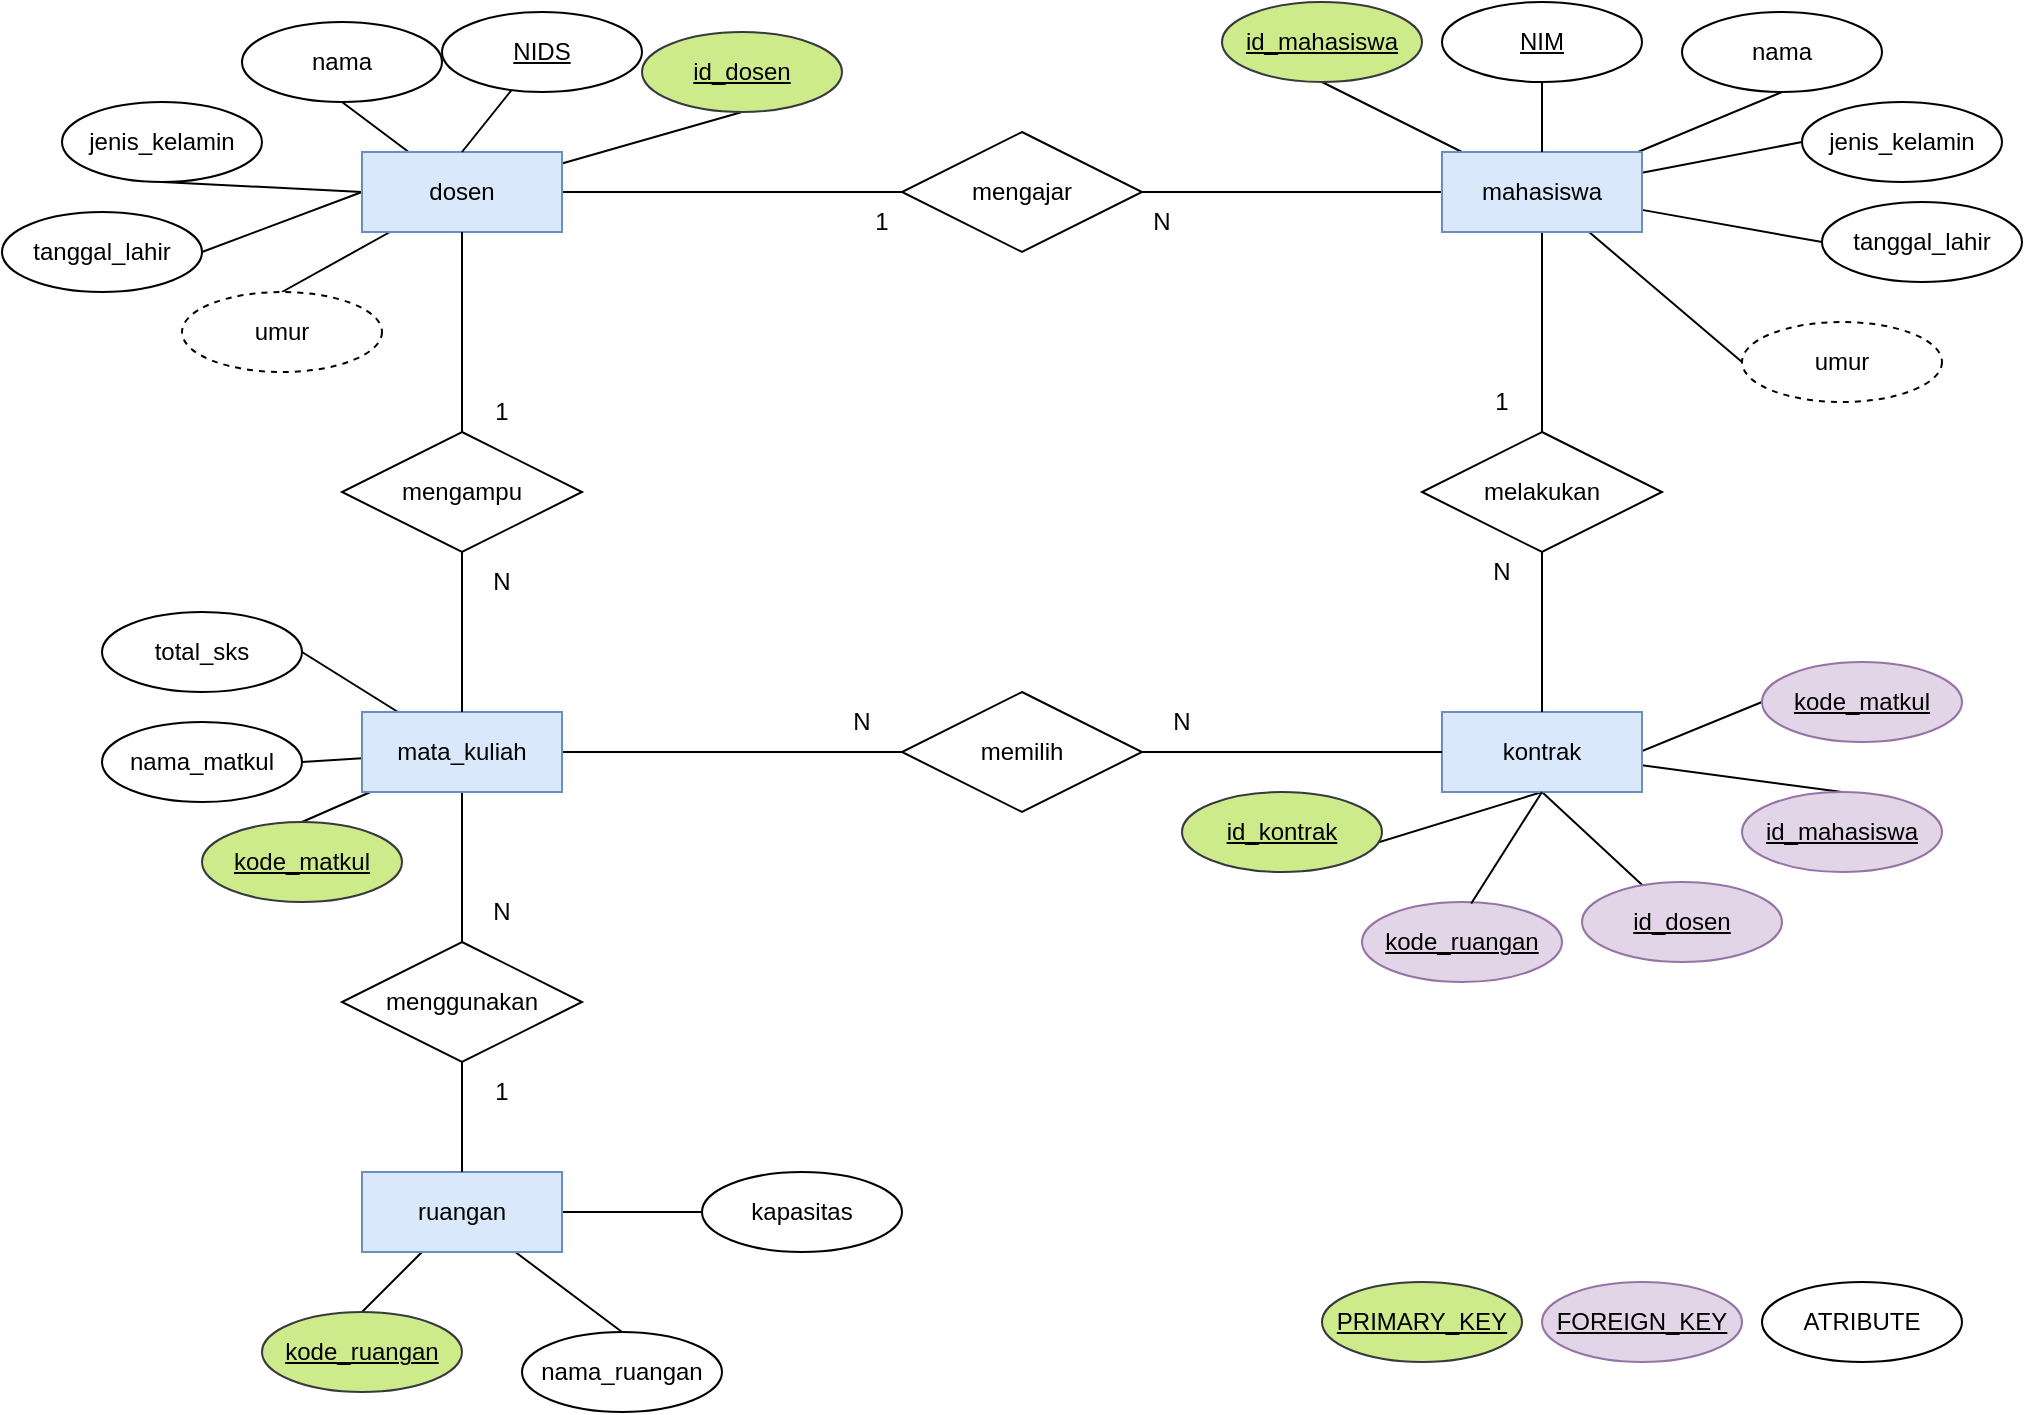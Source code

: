 <mxfile version="26.2.9">
  <diagram name="Page-1" id="nJyo6OV2TYeDhV0pLNsA">
    <mxGraphModel dx="1589" dy="849" grid="1" gridSize="10" guides="1" tooltips="1" connect="1" arrows="1" fold="1" page="1" pageScale="1" pageWidth="850" pageHeight="1100" math="0" shadow="0">
      <root>
        <mxCell id="0" />
        <mxCell id="1" parent="0" />
        <mxCell id="Sm-z-VBrJLyujy-IbQeb-9" style="rounded=0;orthogonalLoop=1;jettySize=auto;html=1;entryX=0.5;entryY=1;entryDx=0;entryDy=0;endArrow=none;startFill=0;" parent="1" source="Sm-z-VBrJLyujy-IbQeb-4" target="Sm-z-VBrJLyujy-IbQeb-5" edge="1">
          <mxGeometry relative="1" as="geometry" />
        </mxCell>
        <mxCell id="Sm-z-VBrJLyujy-IbQeb-10" style="rounded=0;orthogonalLoop=1;jettySize=auto;html=1;entryX=0.5;entryY=1;entryDx=0;entryDy=0;endArrow=none;startFill=0;" parent="1" source="Sm-z-VBrJLyujy-IbQeb-4" target="Sm-z-VBrJLyujy-IbQeb-6" edge="1">
          <mxGeometry relative="1" as="geometry" />
        </mxCell>
        <mxCell id="Sm-z-VBrJLyujy-IbQeb-11" style="rounded=0;orthogonalLoop=1;jettySize=auto;html=1;entryX=0;entryY=0.5;entryDx=0;entryDy=0;endArrow=none;startFill=0;" parent="1" source="Sm-z-VBrJLyujy-IbQeb-4" target="Sm-z-VBrJLyujy-IbQeb-7" edge="1">
          <mxGeometry relative="1" as="geometry" />
        </mxCell>
        <mxCell id="Sm-z-VBrJLyujy-IbQeb-12" style="rounded=0;orthogonalLoop=1;jettySize=auto;html=1;entryX=0;entryY=0.5;entryDx=0;entryDy=0;endArrow=none;startFill=0;" parent="1" source="Sm-z-VBrJLyujy-IbQeb-4" target="Sm-z-VBrJLyujy-IbQeb-8" edge="1">
          <mxGeometry relative="1" as="geometry" />
        </mxCell>
        <mxCell id="Sm-z-VBrJLyujy-IbQeb-39" style="rounded=0;orthogonalLoop=1;jettySize=auto;html=1;entryX=0;entryY=0.5;entryDx=0;entryDy=0;endArrow=none;startFill=0;" parent="1" source="Sm-z-VBrJLyujy-IbQeb-4" target="Sm-z-VBrJLyujy-IbQeb-38" edge="1">
          <mxGeometry relative="1" as="geometry" />
        </mxCell>
        <mxCell id="Bo3sy8C13-rCjIiW097o-3" style="edgeStyle=orthogonalEdgeStyle;rounded=0;orthogonalLoop=1;jettySize=auto;html=1;entryX=1;entryY=0.5;entryDx=0;entryDy=0;endArrow=none;startFill=0;" parent="1" source="Sm-z-VBrJLyujy-IbQeb-4" target="Bo3sy8C13-rCjIiW097o-1" edge="1">
          <mxGeometry relative="1" as="geometry" />
        </mxCell>
        <mxCell id="Y0BCYaynre1UbPUPzL7O-153" style="rounded=0;orthogonalLoop=1;jettySize=auto;html=1;entryX=0.5;entryY=0;entryDx=0;entryDy=0;endArrow=none;startFill=0;" parent="1" source="Sm-z-VBrJLyujy-IbQeb-4" target="Y0BCYaynre1UbPUPzL7O-152" edge="1">
          <mxGeometry relative="1" as="geometry" />
        </mxCell>
        <mxCell id="Sm-z-VBrJLyujy-IbQeb-4" value="mahasiswa" style="whiteSpace=wrap;html=1;align=center;fillColor=#dae8fc;strokeColor=#6c8ebf;" parent="1" vertex="1">
          <mxGeometry x="1060" y="355" width="100" height="40" as="geometry" />
        </mxCell>
        <mxCell id="Sm-z-VBrJLyujy-IbQeb-5" value="id_mahasiswa" style="ellipse;whiteSpace=wrap;html=1;align=center;fontStyle=4;fillColor=#cdeb8b;strokeColor=#36393d;" parent="1" vertex="1">
          <mxGeometry x="950" y="280" width="100" height="40" as="geometry" />
        </mxCell>
        <mxCell id="Sm-z-VBrJLyujy-IbQeb-6" value="nama" style="ellipse;whiteSpace=wrap;html=1;align=center;" parent="1" vertex="1">
          <mxGeometry x="1180" y="285" width="100" height="40" as="geometry" />
        </mxCell>
        <mxCell id="Sm-z-VBrJLyujy-IbQeb-7" value="jenis_kelamin" style="ellipse;whiteSpace=wrap;html=1;align=center;" parent="1" vertex="1">
          <mxGeometry x="1240" y="330" width="100" height="40" as="geometry" />
        </mxCell>
        <mxCell id="Sm-z-VBrJLyujy-IbQeb-8" value="tanggal_lahir" style="ellipse;whiteSpace=wrap;html=1;align=center;" parent="1" vertex="1">
          <mxGeometry x="1250" y="380" width="100" height="40" as="geometry" />
        </mxCell>
        <mxCell id="Sm-z-VBrJLyujy-IbQeb-18" style="rounded=0;orthogonalLoop=1;jettySize=auto;html=1;entryX=0.5;entryY=1;entryDx=0;entryDy=0;strokeColor=default;endArrow=none;startFill=0;" parent="1" source="Sm-z-VBrJLyujy-IbQeb-13" target="Sm-z-VBrJLyujy-IbQeb-14" edge="1">
          <mxGeometry relative="1" as="geometry" />
        </mxCell>
        <mxCell id="Sm-z-VBrJLyujy-IbQeb-19" style="rounded=0;orthogonalLoop=1;jettySize=auto;html=1;entryX=0.5;entryY=1;entryDx=0;entryDy=0;strokeColor=default;endArrow=none;startFill=0;" parent="1" source="Sm-z-VBrJLyujy-IbQeb-13" target="Sm-z-VBrJLyujy-IbQeb-15" edge="1">
          <mxGeometry relative="1" as="geometry" />
        </mxCell>
        <mxCell id="Sm-z-VBrJLyujy-IbQeb-20" style="rounded=0;orthogonalLoop=1;jettySize=auto;html=1;exitX=0;exitY=0.5;exitDx=0;exitDy=0;entryX=0.5;entryY=1;entryDx=0;entryDy=0;strokeColor=default;endArrow=none;startFill=0;" parent="1" source="Sm-z-VBrJLyujy-IbQeb-13" target="Sm-z-VBrJLyujy-IbQeb-16" edge="1">
          <mxGeometry relative="1" as="geometry" />
        </mxCell>
        <mxCell id="Sm-z-VBrJLyujy-IbQeb-21" style="rounded=0;orthogonalLoop=1;jettySize=auto;html=1;entryX=1;entryY=0.5;entryDx=0;entryDy=0;exitX=0;exitY=0.5;exitDx=0;exitDy=0;strokeColor=default;endArrow=none;startFill=0;" parent="1" source="Sm-z-VBrJLyujy-IbQeb-13" target="Sm-z-VBrJLyujy-IbQeb-17" edge="1">
          <mxGeometry relative="1" as="geometry" />
        </mxCell>
        <mxCell id="Sm-z-VBrJLyujy-IbQeb-66" style="rounded=0;orthogonalLoop=1;jettySize=auto;html=1;entryX=0.5;entryY=0;entryDx=0;entryDy=0;strokeColor=default;endArrow=none;startFill=0;" parent="1" source="Sm-z-VBrJLyujy-IbQeb-13" target="Cee742t0J07glLO9Nud4-1" edge="1">
          <mxGeometry relative="1" as="geometry">
            <mxPoint x="400" y="410" as="targetPoint" />
          </mxGeometry>
        </mxCell>
        <mxCell id="Bo3sy8C13-rCjIiW097o-2" style="edgeStyle=orthogonalEdgeStyle;rounded=0;orthogonalLoop=1;jettySize=auto;html=1;entryX=0;entryY=0.5;entryDx=0;entryDy=0;endArrow=none;startFill=0;" parent="1" source="Sm-z-VBrJLyujy-IbQeb-13" target="Bo3sy8C13-rCjIiW097o-1" edge="1">
          <mxGeometry relative="1" as="geometry" />
        </mxCell>
        <mxCell id="Sm-z-VBrJLyujy-IbQeb-13" value="dosen" style="whiteSpace=wrap;html=1;align=center;fillColor=#dae8fc;strokeColor=#6c8ebf;" parent="1" vertex="1">
          <mxGeometry x="520" y="355" width="100" height="40" as="geometry" />
        </mxCell>
        <mxCell id="Sm-z-VBrJLyujy-IbQeb-14" value="id_dosen" style="ellipse;whiteSpace=wrap;html=1;align=center;fontStyle=4;fillColor=#cdeb8b;strokeColor=#36393d;" parent="1" vertex="1">
          <mxGeometry x="660" y="295" width="100" height="40" as="geometry" />
        </mxCell>
        <mxCell id="Sm-z-VBrJLyujy-IbQeb-15" value="nama" style="ellipse;whiteSpace=wrap;html=1;align=center;" parent="1" vertex="1">
          <mxGeometry x="460" y="290" width="100" height="40" as="geometry" />
        </mxCell>
        <mxCell id="Sm-z-VBrJLyujy-IbQeb-16" value="jenis_kelamin" style="ellipse;whiteSpace=wrap;html=1;align=center;" parent="1" vertex="1">
          <mxGeometry x="370" y="330" width="100" height="40" as="geometry" />
        </mxCell>
        <mxCell id="Sm-z-VBrJLyujy-IbQeb-17" value="tanggal_lahir" style="ellipse;whiteSpace=wrap;html=1;align=center;" parent="1" vertex="1">
          <mxGeometry x="340" y="385" width="100" height="40" as="geometry" />
        </mxCell>
        <mxCell id="Sm-z-VBrJLyujy-IbQeb-26" style="rounded=0;orthogonalLoop=1;jettySize=auto;html=1;entryX=0.5;entryY=0;entryDx=0;entryDy=0;endArrow=none;startFill=0;" parent="1" source="Sm-z-VBrJLyujy-IbQeb-22" target="Sm-z-VBrJLyujy-IbQeb-24" edge="1">
          <mxGeometry relative="1" as="geometry" />
        </mxCell>
        <mxCell id="Sm-z-VBrJLyujy-IbQeb-27" style="rounded=0;orthogonalLoop=1;jettySize=auto;html=1;entryX=1;entryY=0.5;entryDx=0;entryDy=0;endArrow=none;startFill=0;" parent="1" source="Sm-z-VBrJLyujy-IbQeb-22" target="Sm-z-VBrJLyujy-IbQeb-25" edge="1">
          <mxGeometry relative="1" as="geometry" />
        </mxCell>
        <mxCell id="Sm-z-VBrJLyujy-IbQeb-29" style="rounded=0;orthogonalLoop=1;jettySize=auto;html=1;entryX=1;entryY=0.5;entryDx=0;entryDy=0;endArrow=none;startFill=0;" parent="1" source="Sm-z-VBrJLyujy-IbQeb-22" target="Sm-z-VBrJLyujy-IbQeb-23" edge="1">
          <mxGeometry relative="1" as="geometry" />
        </mxCell>
        <mxCell id="Y0BCYaynre1UbPUPzL7O-156" style="edgeStyle=orthogonalEdgeStyle;rounded=0;orthogonalLoop=1;jettySize=auto;html=1;entryX=0;entryY=0.5;entryDx=0;entryDy=0;endArrow=none;startFill=0;" parent="1" source="Sm-z-VBrJLyujy-IbQeb-22" target="Y0BCYaynre1UbPUPzL7O-155" edge="1">
          <mxGeometry relative="1" as="geometry" />
        </mxCell>
        <mxCell id="Y0BCYaynre1UbPUPzL7O-164" style="edgeStyle=orthogonalEdgeStyle;rounded=0;orthogonalLoop=1;jettySize=auto;html=1;entryX=0.5;entryY=0;entryDx=0;entryDy=0;endArrow=none;startFill=0;" parent="1" source="Sm-z-VBrJLyujy-IbQeb-22" target="Y0BCYaynre1UbPUPzL7O-163" edge="1">
          <mxGeometry relative="1" as="geometry" />
        </mxCell>
        <mxCell id="Sm-z-VBrJLyujy-IbQeb-22" value="mata_kuliah" style="whiteSpace=wrap;html=1;align=center;fillColor=#dae8fc;strokeColor=#6c8ebf;" parent="1" vertex="1">
          <mxGeometry x="520" y="635" width="100" height="40" as="geometry" />
        </mxCell>
        <mxCell id="Sm-z-VBrJLyujy-IbQeb-23" value="nama_matkul" style="ellipse;whiteSpace=wrap;html=1;align=center;" parent="1" vertex="1">
          <mxGeometry x="390" y="640" width="100" height="40" as="geometry" />
        </mxCell>
        <mxCell id="Sm-z-VBrJLyujy-IbQeb-24" value="kode_matkul" style="ellipse;whiteSpace=wrap;html=1;align=center;fontStyle=4;fillColor=#cdeb8b;strokeColor=#36393d;" parent="1" vertex="1">
          <mxGeometry x="440" y="690" width="100" height="40" as="geometry" />
        </mxCell>
        <mxCell id="Sm-z-VBrJLyujy-IbQeb-25" value="total_sks" style="ellipse;whiteSpace=wrap;html=1;align=center;" parent="1" vertex="1">
          <mxGeometry x="390" y="585" width="100" height="40" as="geometry" />
        </mxCell>
        <mxCell id="Sm-z-VBrJLyujy-IbQeb-34" style="rounded=0;orthogonalLoop=1;jettySize=auto;html=1;entryX=0;entryY=0.5;entryDx=0;entryDy=0;endArrow=none;startFill=0;" parent="1" source="Sm-z-VBrJLyujy-IbQeb-30" target="Sm-z-VBrJLyujy-IbQeb-33" edge="1">
          <mxGeometry relative="1" as="geometry" />
        </mxCell>
        <mxCell id="Sm-z-VBrJLyujy-IbQeb-35" style="rounded=0;orthogonalLoop=1;jettySize=auto;html=1;entryX=0.5;entryY=0;entryDx=0;entryDy=0;endArrow=none;startFill=0;" parent="1" source="Sm-z-VBrJLyujy-IbQeb-30" target="Sm-z-VBrJLyujy-IbQeb-31" edge="1">
          <mxGeometry relative="1" as="geometry" />
        </mxCell>
        <mxCell id="Sm-z-VBrJLyujy-IbQeb-36" style="rounded=0;orthogonalLoop=1;jettySize=auto;html=1;entryX=0.5;entryY=0;entryDx=0;entryDy=0;endArrow=none;startFill=0;" parent="1" source="Sm-z-VBrJLyujy-IbQeb-30" target="Sm-z-VBrJLyujy-IbQeb-32" edge="1">
          <mxGeometry relative="1" as="geometry" />
        </mxCell>
        <mxCell id="Sm-z-VBrJLyujy-IbQeb-30" value="ruangan" style="whiteSpace=wrap;html=1;align=center;fillColor=#dae8fc;strokeColor=#6c8ebf;" parent="1" vertex="1">
          <mxGeometry x="520" y="865" width="100" height="40" as="geometry" />
        </mxCell>
        <mxCell id="Sm-z-VBrJLyujy-IbQeb-31" value="kode_ruangan" style="ellipse;whiteSpace=wrap;html=1;align=center;fontStyle=4;fillColor=#cdeb8b;strokeColor=#36393d;" parent="1" vertex="1">
          <mxGeometry x="470" y="935" width="100" height="40" as="geometry" />
        </mxCell>
        <mxCell id="Sm-z-VBrJLyujy-IbQeb-32" value="nama_ruangan" style="ellipse;whiteSpace=wrap;html=1;align=center;" parent="1" vertex="1">
          <mxGeometry x="600" y="945" width="100" height="40" as="geometry" />
        </mxCell>
        <mxCell id="Sm-z-VBrJLyujy-IbQeb-33" value="kapasitas" style="ellipse;whiteSpace=wrap;html=1;align=center;" parent="1" vertex="1">
          <mxGeometry x="690" y="865" width="100" height="40" as="geometry" />
        </mxCell>
        <mxCell id="Sm-z-VBrJLyujy-IbQeb-38" value="umur" style="ellipse;whiteSpace=wrap;html=1;align=center;dashed=1;" parent="1" vertex="1">
          <mxGeometry x="1210" y="440" width="100" height="40" as="geometry" />
        </mxCell>
        <mxCell id="Sm-z-VBrJLyujy-IbQeb-48" value="mengampu" style="shape=rhombus;perimeter=rhombusPerimeter;whiteSpace=wrap;html=1;align=center;" parent="1" vertex="1">
          <mxGeometry x="510" y="495" width="120" height="60" as="geometry" />
        </mxCell>
        <mxCell id="Sm-z-VBrJLyujy-IbQeb-62" style="rounded=0;orthogonalLoop=1;jettySize=auto;html=1;entryX=0.5;entryY=1;entryDx=0;entryDy=0;endArrow=none;startFill=0;exitX=0.5;exitY=1;exitDx=0;exitDy=0;" parent="1" source="Sm-z-VBrJLyujy-IbQeb-53" target="Sm-z-VBrJLyujy-IbQeb-58" edge="1">
          <mxGeometry relative="1" as="geometry" />
        </mxCell>
        <mxCell id="Sm-z-VBrJLyujy-IbQeb-63" style="rounded=0;orthogonalLoop=1;jettySize=auto;html=1;entryX=0;entryY=0.5;entryDx=0;entryDy=0;endArrow=none;startFill=0;exitX=0.5;exitY=1;exitDx=0;exitDy=0;" parent="1" source="Sm-z-VBrJLyujy-IbQeb-53" target="Sm-z-VBrJLyujy-IbQeb-59" edge="1">
          <mxGeometry relative="1" as="geometry" />
        </mxCell>
        <mxCell id="Y0BCYaynre1UbPUPzL7O-147" style="rounded=0;orthogonalLoop=1;jettySize=auto;html=1;entryX=0.5;entryY=0;entryDx=0;entryDy=0;endArrow=none;startFill=0;" parent="1" source="Sm-z-VBrJLyujy-IbQeb-53" target="Y0BCYaynre1UbPUPzL7O-146" edge="1">
          <mxGeometry relative="1" as="geometry" />
        </mxCell>
        <mxCell id="E5L_E7eeKhxD4uDnrpEL-4" style="rounded=0;orthogonalLoop=1;jettySize=auto;html=1;endArrow=none;startFill=0;exitX=0.5;exitY=1;exitDx=0;exitDy=0;" edge="1" parent="1" source="Sm-z-VBrJLyujy-IbQeb-53" target="E5L_E7eeKhxD4uDnrpEL-2">
          <mxGeometry relative="1" as="geometry" />
        </mxCell>
        <mxCell id="Sm-z-VBrJLyujy-IbQeb-53" value="kontrak" style="whiteSpace=wrap;html=1;align=center;fillColor=#dae8fc;strokeColor=#6c8ebf;" parent="1" vertex="1">
          <mxGeometry x="1060" y="635" width="100" height="40" as="geometry" />
        </mxCell>
        <mxCell id="Sm-z-VBrJLyujy-IbQeb-58" value="id_kontrak" style="ellipse;whiteSpace=wrap;html=1;align=center;fontStyle=4;fillColor=#cdeb8b;strokeColor=#36393d;" parent="1" vertex="1">
          <mxGeometry x="930" y="675" width="100" height="40" as="geometry" />
        </mxCell>
        <mxCell id="Sm-z-VBrJLyujy-IbQeb-59" value="kode_matkul" style="ellipse;whiteSpace=wrap;html=1;align=center;fillColor=#e1d5e7;strokeColor=#9673a6;fontStyle=4" parent="1" vertex="1">
          <mxGeometry x="1220" y="610" width="100" height="40" as="geometry" />
        </mxCell>
        <mxCell id="Sm-z-VBrJLyujy-IbQeb-69" value="" style="fontSize=12;html=1;endArrow=none;rounded=0;entryX=0.5;entryY=0;entryDx=0;entryDy=0;exitX=0.5;exitY=1;exitDx=0;exitDy=0;startFill=0;" parent="1" source="Sm-z-VBrJLyujy-IbQeb-48" target="Sm-z-VBrJLyujy-IbQeb-22" edge="1">
          <mxGeometry width="100" height="100" relative="1" as="geometry">
            <mxPoint x="610" y="570" as="sourcePoint" />
            <mxPoint x="610" y="700" as="targetPoint" />
          </mxGeometry>
        </mxCell>
        <mxCell id="Sm-z-VBrJLyujy-IbQeb-70" value="" style="fontSize=12;html=1;endArrow=none;endFill=1;rounded=0;entryX=0.5;entryY=1;entryDx=0;entryDy=0;exitX=0.5;exitY=0;exitDx=0;exitDy=0;startFill=0;" parent="1" source="Sm-z-VBrJLyujy-IbQeb-48" target="Sm-z-VBrJLyujy-IbQeb-13" edge="1">
          <mxGeometry width="100" height="100" relative="1" as="geometry">
            <mxPoint x="570" y="465" as="sourcePoint" />
            <mxPoint x="470" y="560" as="targetPoint" />
          </mxGeometry>
        </mxCell>
        <mxCell id="Cee742t0J07glLO9Nud4-1" value="umur" style="ellipse;whiteSpace=wrap;html=1;align=center;dashed=1;" parent="1" vertex="1">
          <mxGeometry x="430" y="425" width="100" height="40" as="geometry" />
        </mxCell>
        <mxCell id="Cee742t0J07glLO9Nud4-17" value="PRIMARY_KEY" style="ellipse;whiteSpace=wrap;html=1;align=center;fontStyle=4;fillColor=#cdeb8b;strokeColor=#36393d;" parent="1" vertex="1">
          <mxGeometry x="1000" y="920" width="100" height="40" as="geometry" />
        </mxCell>
        <mxCell id="Cee742t0J07glLO9Nud4-19" value="FOREIGN_KEY" style="ellipse;whiteSpace=wrap;html=1;align=center;fillColor=#e1d5e7;strokeColor=#9673a6;fontStyle=4" parent="1" vertex="1">
          <mxGeometry x="1110" y="920" width="100" height="40" as="geometry" />
        </mxCell>
        <mxCell id="Cee742t0J07glLO9Nud4-20" value="ATRIBUTE" style="ellipse;whiteSpace=wrap;html=1;align=center;" parent="1" vertex="1">
          <mxGeometry x="1220" y="920" width="100" height="40" as="geometry" />
        </mxCell>
        <mxCell id="Bo3sy8C13-rCjIiW097o-1" value="mengajar" style="shape=rhombus;perimeter=rhombusPerimeter;whiteSpace=wrap;html=1;align=center;" parent="1" vertex="1">
          <mxGeometry x="790" y="345" width="120" height="60" as="geometry" />
        </mxCell>
        <mxCell id="Y0BCYaynre1UbPUPzL7O-146" value="id_mahasiswa" style="ellipse;whiteSpace=wrap;html=1;align=center;fillColor=#e1d5e7;strokeColor=#9673a6;fontStyle=4" parent="1" vertex="1">
          <mxGeometry x="1210" y="675" width="100" height="40" as="geometry" />
        </mxCell>
        <mxCell id="Y0BCYaynre1UbPUPzL7O-149" style="rounded=0;orthogonalLoop=1;jettySize=auto;html=1;entryX=0.5;entryY=0;entryDx=0;entryDy=0;endArrow=none;startFill=0;" parent="1" source="Y0BCYaynre1UbPUPzL7O-148" target="Sm-z-VBrJLyujy-IbQeb-4" edge="1">
          <mxGeometry relative="1" as="geometry" />
        </mxCell>
        <mxCell id="Y0BCYaynre1UbPUPzL7O-148" value="NIM" style="ellipse;whiteSpace=wrap;html=1;align=center;fontStyle=4;" parent="1" vertex="1">
          <mxGeometry x="1060" y="280" width="100" height="40" as="geometry" />
        </mxCell>
        <mxCell id="Y0BCYaynre1UbPUPzL7O-151" style="rounded=0;orthogonalLoop=1;jettySize=auto;html=1;entryX=0.5;entryY=0;entryDx=0;entryDy=0;endArrow=none;startFill=0;" parent="1" source="Y0BCYaynre1UbPUPzL7O-150" target="Sm-z-VBrJLyujy-IbQeb-13" edge="1">
          <mxGeometry relative="1" as="geometry" />
        </mxCell>
        <mxCell id="Y0BCYaynre1UbPUPzL7O-150" value="NIDS" style="ellipse;whiteSpace=wrap;html=1;align=center;fontStyle=4;" parent="1" vertex="1">
          <mxGeometry x="560" y="285" width="100" height="40" as="geometry" />
        </mxCell>
        <mxCell id="Y0BCYaynre1UbPUPzL7O-154" style="rounded=0;orthogonalLoop=1;jettySize=auto;html=1;entryX=0.5;entryY=0;entryDx=0;entryDy=0;endArrow=none;startFill=0;" parent="1" source="Y0BCYaynre1UbPUPzL7O-152" target="Sm-z-VBrJLyujy-IbQeb-53" edge="1">
          <mxGeometry relative="1" as="geometry" />
        </mxCell>
        <mxCell id="Y0BCYaynre1UbPUPzL7O-152" value="melakukan" style="shape=rhombus;perimeter=rhombusPerimeter;whiteSpace=wrap;html=1;align=center;" parent="1" vertex="1">
          <mxGeometry x="1050" y="495" width="120" height="60" as="geometry" />
        </mxCell>
        <mxCell id="Y0BCYaynre1UbPUPzL7O-157" style="edgeStyle=orthogonalEdgeStyle;rounded=0;orthogonalLoop=1;jettySize=auto;html=1;entryX=0;entryY=0.5;entryDx=0;entryDy=0;endArrow=none;startFill=0;" parent="1" source="Y0BCYaynre1UbPUPzL7O-155" target="Sm-z-VBrJLyujy-IbQeb-53" edge="1">
          <mxGeometry relative="1" as="geometry" />
        </mxCell>
        <mxCell id="Y0BCYaynre1UbPUPzL7O-155" value="memilih" style="shape=rhombus;perimeter=rhombusPerimeter;whiteSpace=wrap;html=1;align=center;" parent="1" vertex="1">
          <mxGeometry x="790" y="625" width="120" height="60" as="geometry" />
        </mxCell>
        <mxCell id="Y0BCYaynre1UbPUPzL7O-165" style="edgeStyle=orthogonalEdgeStyle;rounded=0;orthogonalLoop=1;jettySize=auto;html=1;entryX=0.5;entryY=0;entryDx=0;entryDy=0;endArrow=none;startFill=0;" parent="1" source="Y0BCYaynre1UbPUPzL7O-163" target="Sm-z-VBrJLyujy-IbQeb-30" edge="1">
          <mxGeometry relative="1" as="geometry" />
        </mxCell>
        <mxCell id="Y0BCYaynre1UbPUPzL7O-163" value="menggunakan" style="shape=rhombus;perimeter=rhombusPerimeter;whiteSpace=wrap;html=1;align=center;" parent="1" vertex="1">
          <mxGeometry x="510" y="750" width="120" height="60" as="geometry" />
        </mxCell>
        <mxCell id="Y0BCYaynre1UbPUPzL7O-166" value="1" style="text;html=1;align=center;verticalAlign=middle;whiteSpace=wrap;rounded=0;" parent="1" vertex="1">
          <mxGeometry x="750" y="375" width="60" height="30" as="geometry" />
        </mxCell>
        <mxCell id="Y0BCYaynre1UbPUPzL7O-167" value="N" style="text;html=1;align=center;verticalAlign=middle;whiteSpace=wrap;rounded=0;" parent="1" vertex="1">
          <mxGeometry x="890" y="375" width="60" height="30" as="geometry" />
        </mxCell>
        <mxCell id="Y0BCYaynre1UbPUPzL7O-168" value="1" style="text;html=1;align=center;verticalAlign=middle;whiteSpace=wrap;rounded=0;" parent="1" vertex="1">
          <mxGeometry x="1060" y="465" width="60" height="30" as="geometry" />
        </mxCell>
        <mxCell id="Y0BCYaynre1UbPUPzL7O-169" value="N" style="text;html=1;align=center;verticalAlign=middle;whiteSpace=wrap;rounded=0;" parent="1" vertex="1">
          <mxGeometry x="1060" y="550" width="60" height="30" as="geometry" />
        </mxCell>
        <mxCell id="Y0BCYaynre1UbPUPzL7O-170" value="1" style="text;html=1;align=center;verticalAlign=middle;whiteSpace=wrap;rounded=0;" parent="1" vertex="1">
          <mxGeometry x="560" y="810" width="60" height="30" as="geometry" />
        </mxCell>
        <mxCell id="Y0BCYaynre1UbPUPzL7O-171" value="N" style="text;html=1;align=center;verticalAlign=middle;whiteSpace=wrap;rounded=0;" parent="1" vertex="1">
          <mxGeometry x="560" y="720" width="60" height="30" as="geometry" />
        </mxCell>
        <mxCell id="Y0BCYaynre1UbPUPzL7O-172" value="N" style="text;html=1;align=center;verticalAlign=middle;whiteSpace=wrap;rounded=0;" parent="1" vertex="1">
          <mxGeometry x="560" y="555" width="60" height="30" as="geometry" />
        </mxCell>
        <mxCell id="Y0BCYaynre1UbPUPzL7O-173" value="1" style="text;html=1;align=center;verticalAlign=middle;whiteSpace=wrap;rounded=0;" parent="1" vertex="1">
          <mxGeometry x="560" y="470" width="60" height="30" as="geometry" />
        </mxCell>
        <mxCell id="Y0BCYaynre1UbPUPzL7O-174" value="N" style="text;html=1;align=center;verticalAlign=middle;whiteSpace=wrap;rounded=0;" parent="1" vertex="1">
          <mxGeometry x="740" y="625" width="60" height="30" as="geometry" />
        </mxCell>
        <mxCell id="Y0BCYaynre1UbPUPzL7O-175" value="N" style="text;html=1;align=center;verticalAlign=middle;whiteSpace=wrap;rounded=0;" parent="1" vertex="1">
          <mxGeometry x="900" y="625" width="60" height="30" as="geometry" />
        </mxCell>
        <mxCell id="E5L_E7eeKhxD4uDnrpEL-1" value="kode_ruangan" style="ellipse;whiteSpace=wrap;html=1;align=center;fillColor=#e1d5e7;strokeColor=#9673a6;fontStyle=4" vertex="1" parent="1">
          <mxGeometry x="1020" y="730" width="100" height="40" as="geometry" />
        </mxCell>
        <mxCell id="E5L_E7eeKhxD4uDnrpEL-2" value="id_dosen" style="ellipse;whiteSpace=wrap;html=1;align=center;fillColor=#e1d5e7;strokeColor=#9673a6;fontStyle=4" vertex="1" parent="1">
          <mxGeometry x="1130" y="720" width="100" height="40" as="geometry" />
        </mxCell>
        <mxCell id="E5L_E7eeKhxD4uDnrpEL-3" style="rounded=0;orthogonalLoop=1;jettySize=auto;html=1;entryX=0.546;entryY=0.019;entryDx=0;entryDy=0;entryPerimeter=0;endArrow=none;startFill=0;exitX=0.5;exitY=1;exitDx=0;exitDy=0;" edge="1" parent="1" source="Sm-z-VBrJLyujy-IbQeb-53" target="E5L_E7eeKhxD4uDnrpEL-1">
          <mxGeometry relative="1" as="geometry" />
        </mxCell>
      </root>
    </mxGraphModel>
  </diagram>
</mxfile>
